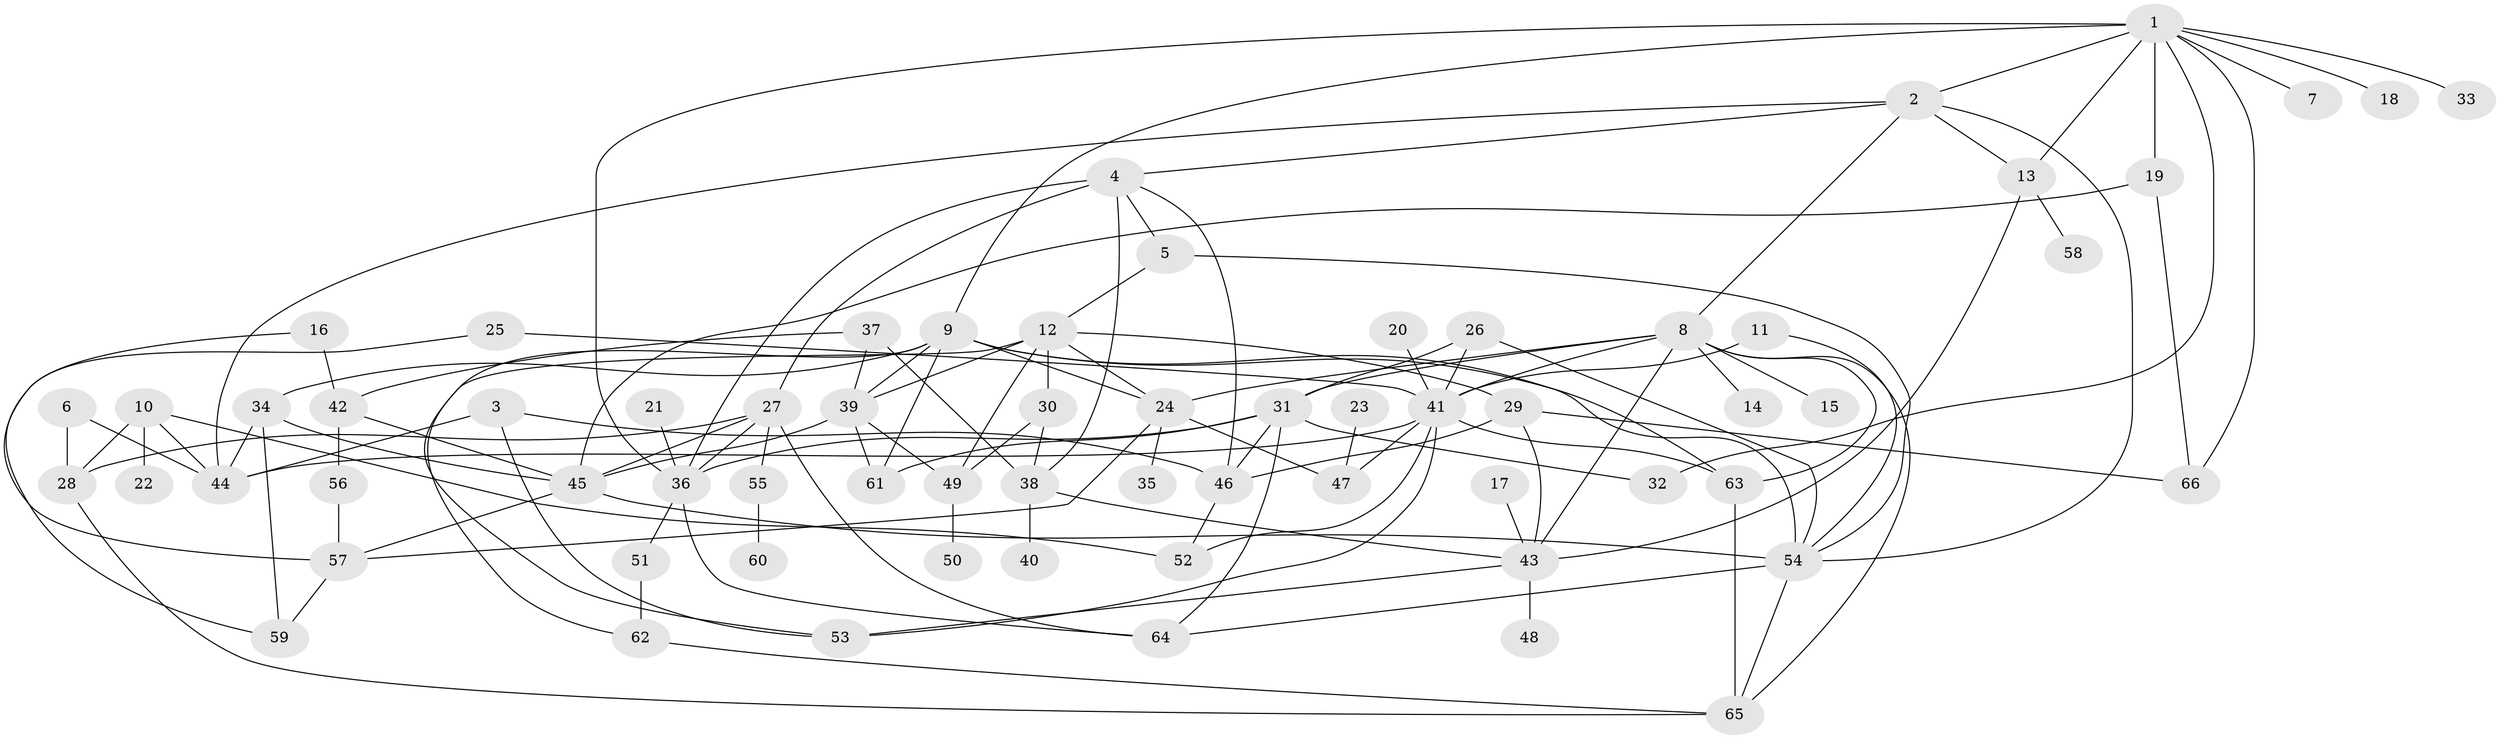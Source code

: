 // original degree distribution, {6: 0.06060606060606061, 7: 0.015151515151515152, 2: 0.25757575757575757, 4: 0.14393939393939395, 5: 0.09848484848484848, 8: 0.007575757575757576, 3: 0.19696969696969696, 1: 0.2196969696969697}
// Generated by graph-tools (version 1.1) at 2025/49/03/09/25 03:49:20]
// undirected, 66 vertices, 122 edges
graph export_dot {
graph [start="1"]
  node [color=gray90,style=filled];
  1;
  2;
  3;
  4;
  5;
  6;
  7;
  8;
  9;
  10;
  11;
  12;
  13;
  14;
  15;
  16;
  17;
  18;
  19;
  20;
  21;
  22;
  23;
  24;
  25;
  26;
  27;
  28;
  29;
  30;
  31;
  32;
  33;
  34;
  35;
  36;
  37;
  38;
  39;
  40;
  41;
  42;
  43;
  44;
  45;
  46;
  47;
  48;
  49;
  50;
  51;
  52;
  53;
  54;
  55;
  56;
  57;
  58;
  59;
  60;
  61;
  62;
  63;
  64;
  65;
  66;
  1 -- 2 [weight=1.0];
  1 -- 7 [weight=1.0];
  1 -- 9 [weight=1.0];
  1 -- 13 [weight=1.0];
  1 -- 18 [weight=1.0];
  1 -- 19 [weight=2.0];
  1 -- 32 [weight=1.0];
  1 -- 33 [weight=1.0];
  1 -- 36 [weight=1.0];
  1 -- 66 [weight=1.0];
  2 -- 4 [weight=1.0];
  2 -- 8 [weight=1.0];
  2 -- 13 [weight=1.0];
  2 -- 44 [weight=1.0];
  2 -- 54 [weight=1.0];
  3 -- 44 [weight=1.0];
  3 -- 46 [weight=1.0];
  3 -- 53 [weight=1.0];
  4 -- 5 [weight=1.0];
  4 -- 27 [weight=1.0];
  4 -- 36 [weight=1.0];
  4 -- 38 [weight=1.0];
  4 -- 46 [weight=1.0];
  5 -- 12 [weight=1.0];
  5 -- 54 [weight=1.0];
  6 -- 28 [weight=1.0];
  6 -- 44 [weight=1.0];
  8 -- 14 [weight=1.0];
  8 -- 15 [weight=1.0];
  8 -- 24 [weight=1.0];
  8 -- 31 [weight=1.0];
  8 -- 41 [weight=1.0];
  8 -- 43 [weight=1.0];
  8 -- 63 [weight=1.0];
  8 -- 65 [weight=1.0];
  9 -- 24 [weight=1.0];
  9 -- 34 [weight=1.0];
  9 -- 39 [weight=1.0];
  9 -- 53 [weight=1.0];
  9 -- 54 [weight=1.0];
  9 -- 61 [weight=1.0];
  9 -- 63 [weight=1.0];
  10 -- 22 [weight=1.0];
  10 -- 28 [weight=1.0];
  10 -- 44 [weight=1.0];
  10 -- 52 [weight=1.0];
  11 -- 41 [weight=2.0];
  11 -- 54 [weight=1.0];
  12 -- 24 [weight=1.0];
  12 -- 29 [weight=1.0];
  12 -- 30 [weight=1.0];
  12 -- 39 [weight=1.0];
  12 -- 49 [weight=1.0];
  12 -- 62 [weight=1.0];
  13 -- 43 [weight=1.0];
  13 -- 58 [weight=1.0];
  16 -- 42 [weight=1.0];
  16 -- 57 [weight=1.0];
  17 -- 43 [weight=1.0];
  19 -- 45 [weight=1.0];
  19 -- 66 [weight=1.0];
  20 -- 41 [weight=1.0];
  21 -- 36 [weight=1.0];
  23 -- 47 [weight=1.0];
  24 -- 35 [weight=1.0];
  24 -- 47 [weight=1.0];
  24 -- 57 [weight=1.0];
  25 -- 41 [weight=1.0];
  25 -- 59 [weight=1.0];
  26 -- 31 [weight=1.0];
  26 -- 41 [weight=1.0];
  26 -- 54 [weight=1.0];
  27 -- 28 [weight=1.0];
  27 -- 36 [weight=1.0];
  27 -- 45 [weight=1.0];
  27 -- 55 [weight=1.0];
  27 -- 64 [weight=1.0];
  28 -- 65 [weight=1.0];
  29 -- 43 [weight=1.0];
  29 -- 46 [weight=1.0];
  29 -- 66 [weight=1.0];
  30 -- 38 [weight=1.0];
  30 -- 49 [weight=1.0];
  31 -- 32 [weight=1.0];
  31 -- 36 [weight=1.0];
  31 -- 46 [weight=1.0];
  31 -- 61 [weight=1.0];
  31 -- 64 [weight=1.0];
  34 -- 44 [weight=1.0];
  34 -- 45 [weight=2.0];
  34 -- 59 [weight=1.0];
  36 -- 51 [weight=1.0];
  36 -- 64 [weight=1.0];
  37 -- 38 [weight=1.0];
  37 -- 39 [weight=1.0];
  37 -- 42 [weight=1.0];
  38 -- 40 [weight=1.0];
  38 -- 43 [weight=1.0];
  39 -- 45 [weight=1.0];
  39 -- 49 [weight=1.0];
  39 -- 61 [weight=1.0];
  41 -- 44 [weight=1.0];
  41 -- 47 [weight=1.0];
  41 -- 52 [weight=1.0];
  41 -- 53 [weight=1.0];
  41 -- 63 [weight=1.0];
  42 -- 45 [weight=1.0];
  42 -- 56 [weight=1.0];
  43 -- 48 [weight=1.0];
  43 -- 53 [weight=1.0];
  45 -- 54 [weight=2.0];
  45 -- 57 [weight=1.0];
  46 -- 52 [weight=1.0];
  49 -- 50 [weight=1.0];
  51 -- 62 [weight=1.0];
  54 -- 64 [weight=1.0];
  54 -- 65 [weight=1.0];
  55 -- 60 [weight=1.0];
  56 -- 57 [weight=1.0];
  57 -- 59 [weight=1.0];
  62 -- 65 [weight=1.0];
  63 -- 65 [weight=1.0];
}
